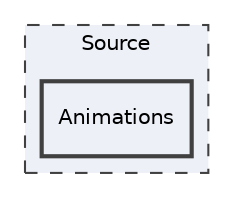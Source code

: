 digraph "Source/Animations"
{
 // LATEX_PDF_SIZE
  edge [fontname="Helvetica",fontsize="10",labelfontname="Helvetica",labelfontsize="10"];
  node [fontname="Helvetica",fontsize="10",shape=record];
  compound=true
  subgraph clusterdir_74389ed8173ad57b461b9d623a1f3867 {
    graph [ bgcolor="#edf0f7", pencolor="grey25", style="filled,dashed,", label="Source", fontname="Helvetica", fontsize="10", URL="dir_74389ed8173ad57b461b9d623a1f3867.html"]
  dir_4943dd88a567d6386a90fef2197820ff [shape=box, label="Animations", style="filled,bold,", fillcolor="#edf0f7", color="grey25", URL="dir_4943dd88a567d6386a90fef2197820ff.html"];
  }
}
